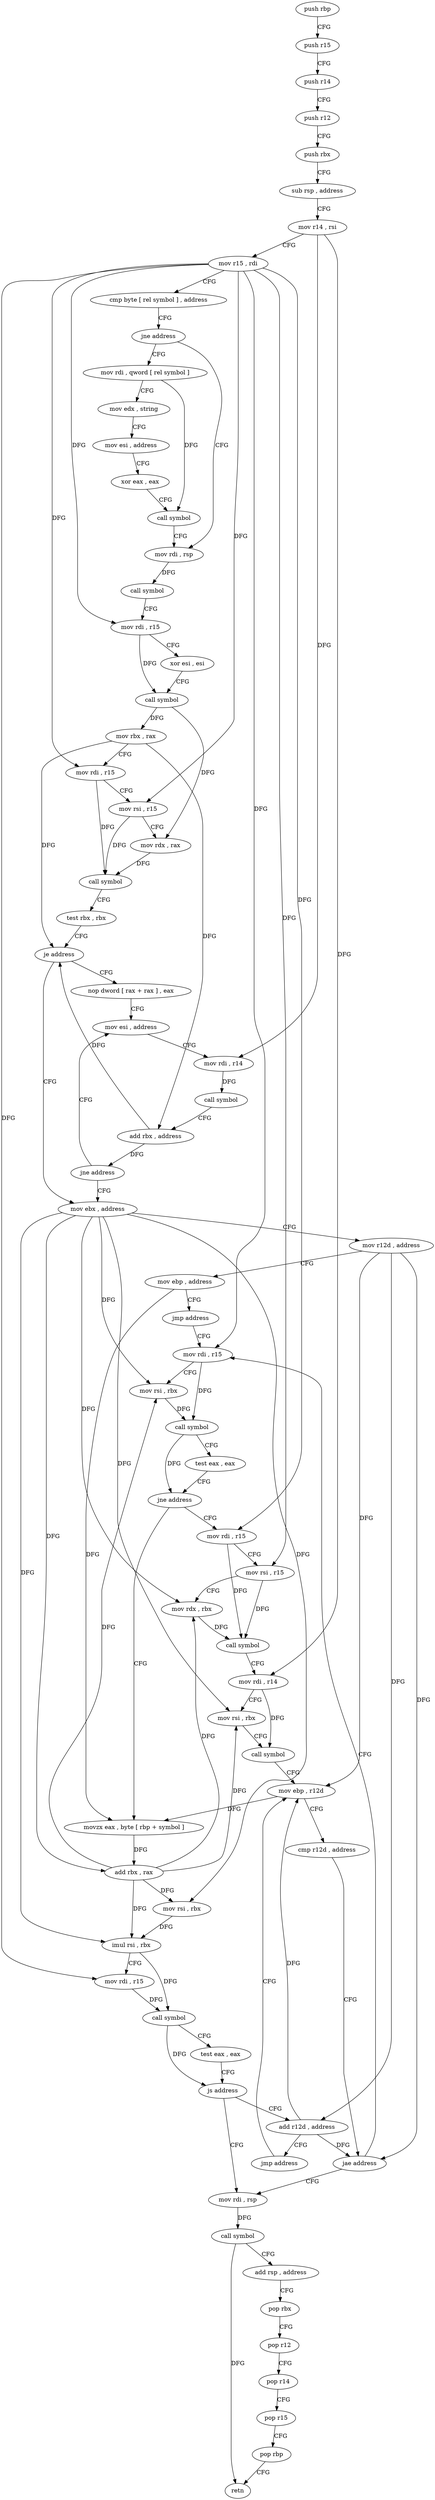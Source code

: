 digraph "func" {
"4214512" [label = "push rbp" ]
"4214513" [label = "push r15" ]
"4214515" [label = "push r14" ]
"4214517" [label = "push r12" ]
"4214519" [label = "push rbx" ]
"4214520" [label = "sub rsp , address" ]
"4214524" [label = "mov r14 , rsi" ]
"4214527" [label = "mov r15 , rdi" ]
"4214530" [label = "cmp byte [ rel symbol ] , address" ]
"4214537" [label = "jne address" ]
"4214563" [label = "mov rdi , rsp" ]
"4214539" [label = "mov rdi , qword [ rel symbol ]" ]
"4214566" [label = "call symbol" ]
"4214571" [label = "mov rdi , r15" ]
"4214574" [label = "xor esi , esi" ]
"4214576" [label = "call symbol" ]
"4214581" [label = "mov rbx , rax" ]
"4214584" [label = "mov rdi , r15" ]
"4214587" [label = "mov rsi , r15" ]
"4214590" [label = "mov rdx , rax" ]
"4214593" [label = "call symbol" ]
"4214598" [label = "test rbx , rbx" ]
"4214601" [label = "je address" ]
"4214627" [label = "mov ebx , address" ]
"4214603" [label = "nop dword [ rax + rax ] , eax" ]
"4214546" [label = "mov edx , string" ]
"4214551" [label = "mov esi , address" ]
"4214556" [label = "xor eax , eax" ]
"4214558" [label = "call symbol" ]
"4214632" [label = "mov r12d , address" ]
"4214638" [label = "mov ebp , address" ]
"4214643" [label = "jmp address" ]
"4214693" [label = "mov rdi , r15" ]
"4214608" [label = "mov esi , address" ]
"4214696" [label = "mov rsi , rbx" ]
"4214699" [label = "call symbol" ]
"4214704" [label = "test eax , eax" ]
"4214706" [label = "jne address" ]
"4214656" [label = "mov rdi , r15" ]
"4214708" [label = "movzx eax , byte [ rbp + symbol ]" ]
"4214613" [label = "mov rdi , r14" ]
"4214616" [label = "call symbol" ]
"4214621" [label = "add rbx , address" ]
"4214625" [label = "jne address" ]
"4214659" [label = "mov rsi , r15" ]
"4214662" [label = "mov rdx , rbx" ]
"4214665" [label = "call symbol" ]
"4214670" [label = "mov rdi , r14" ]
"4214673" [label = "mov rsi , rbx" ]
"4214676" [label = "call symbol" ]
"4214681" [label = "mov ebp , r12d" ]
"4214715" [label = "add rbx , rax" ]
"4214718" [label = "mov rsi , rbx" ]
"4214721" [label = "imul rsi , rbx" ]
"4214725" [label = "mov rdi , r15" ]
"4214728" [label = "call symbol" ]
"4214733" [label = "test eax , eax" ]
"4214735" [label = "js address" ]
"4214743" [label = "mov rdi , rsp" ]
"4214737" [label = "add r12d , address" ]
"4214746" [label = "call symbol" ]
"4214751" [label = "add rsp , address" ]
"4214755" [label = "pop rbx" ]
"4214756" [label = "pop r12" ]
"4214758" [label = "pop r14" ]
"4214760" [label = "pop r15" ]
"4214762" [label = "pop rbp" ]
"4214763" [label = "retn" ]
"4214741" [label = "jmp address" ]
"4214684" [label = "cmp r12d , address" ]
"4214691" [label = "jae address" ]
"4214512" -> "4214513" [ label = "CFG" ]
"4214513" -> "4214515" [ label = "CFG" ]
"4214515" -> "4214517" [ label = "CFG" ]
"4214517" -> "4214519" [ label = "CFG" ]
"4214519" -> "4214520" [ label = "CFG" ]
"4214520" -> "4214524" [ label = "CFG" ]
"4214524" -> "4214527" [ label = "CFG" ]
"4214524" -> "4214613" [ label = "DFG" ]
"4214524" -> "4214670" [ label = "DFG" ]
"4214527" -> "4214530" [ label = "CFG" ]
"4214527" -> "4214571" [ label = "DFG" ]
"4214527" -> "4214584" [ label = "DFG" ]
"4214527" -> "4214587" [ label = "DFG" ]
"4214527" -> "4214693" [ label = "DFG" ]
"4214527" -> "4214656" [ label = "DFG" ]
"4214527" -> "4214659" [ label = "DFG" ]
"4214527" -> "4214725" [ label = "DFG" ]
"4214530" -> "4214537" [ label = "CFG" ]
"4214537" -> "4214563" [ label = "CFG" ]
"4214537" -> "4214539" [ label = "CFG" ]
"4214563" -> "4214566" [ label = "DFG" ]
"4214539" -> "4214546" [ label = "CFG" ]
"4214539" -> "4214558" [ label = "DFG" ]
"4214566" -> "4214571" [ label = "CFG" ]
"4214571" -> "4214574" [ label = "CFG" ]
"4214571" -> "4214576" [ label = "DFG" ]
"4214574" -> "4214576" [ label = "CFG" ]
"4214576" -> "4214581" [ label = "DFG" ]
"4214576" -> "4214590" [ label = "DFG" ]
"4214581" -> "4214584" [ label = "CFG" ]
"4214581" -> "4214601" [ label = "DFG" ]
"4214581" -> "4214621" [ label = "DFG" ]
"4214584" -> "4214587" [ label = "CFG" ]
"4214584" -> "4214593" [ label = "DFG" ]
"4214587" -> "4214590" [ label = "CFG" ]
"4214587" -> "4214593" [ label = "DFG" ]
"4214590" -> "4214593" [ label = "DFG" ]
"4214593" -> "4214598" [ label = "CFG" ]
"4214598" -> "4214601" [ label = "CFG" ]
"4214601" -> "4214627" [ label = "CFG" ]
"4214601" -> "4214603" [ label = "CFG" ]
"4214627" -> "4214632" [ label = "CFG" ]
"4214627" -> "4214696" [ label = "DFG" ]
"4214627" -> "4214662" [ label = "DFG" ]
"4214627" -> "4214673" [ label = "DFG" ]
"4214627" -> "4214715" [ label = "DFG" ]
"4214627" -> "4214718" [ label = "DFG" ]
"4214627" -> "4214721" [ label = "DFG" ]
"4214603" -> "4214608" [ label = "CFG" ]
"4214546" -> "4214551" [ label = "CFG" ]
"4214551" -> "4214556" [ label = "CFG" ]
"4214556" -> "4214558" [ label = "CFG" ]
"4214558" -> "4214563" [ label = "CFG" ]
"4214632" -> "4214638" [ label = "CFG" ]
"4214632" -> "4214681" [ label = "DFG" ]
"4214632" -> "4214691" [ label = "DFG" ]
"4214632" -> "4214737" [ label = "DFG" ]
"4214638" -> "4214643" [ label = "CFG" ]
"4214638" -> "4214708" [ label = "DFG" ]
"4214643" -> "4214693" [ label = "CFG" ]
"4214693" -> "4214696" [ label = "CFG" ]
"4214693" -> "4214699" [ label = "DFG" ]
"4214608" -> "4214613" [ label = "CFG" ]
"4214696" -> "4214699" [ label = "DFG" ]
"4214699" -> "4214704" [ label = "CFG" ]
"4214699" -> "4214706" [ label = "DFG" ]
"4214704" -> "4214706" [ label = "CFG" ]
"4214706" -> "4214656" [ label = "CFG" ]
"4214706" -> "4214708" [ label = "CFG" ]
"4214656" -> "4214659" [ label = "CFG" ]
"4214656" -> "4214665" [ label = "DFG" ]
"4214708" -> "4214715" [ label = "DFG" ]
"4214613" -> "4214616" [ label = "DFG" ]
"4214616" -> "4214621" [ label = "CFG" ]
"4214621" -> "4214625" [ label = "DFG" ]
"4214621" -> "4214601" [ label = "DFG" ]
"4214625" -> "4214608" [ label = "CFG" ]
"4214625" -> "4214627" [ label = "CFG" ]
"4214659" -> "4214662" [ label = "CFG" ]
"4214659" -> "4214665" [ label = "DFG" ]
"4214662" -> "4214665" [ label = "DFG" ]
"4214665" -> "4214670" [ label = "CFG" ]
"4214670" -> "4214673" [ label = "CFG" ]
"4214670" -> "4214676" [ label = "DFG" ]
"4214673" -> "4214676" [ label = "CFG" ]
"4214676" -> "4214681" [ label = "CFG" ]
"4214681" -> "4214684" [ label = "CFG" ]
"4214681" -> "4214708" [ label = "DFG" ]
"4214715" -> "4214718" [ label = "DFG" ]
"4214715" -> "4214696" [ label = "DFG" ]
"4214715" -> "4214662" [ label = "DFG" ]
"4214715" -> "4214673" [ label = "DFG" ]
"4214715" -> "4214721" [ label = "DFG" ]
"4214718" -> "4214721" [ label = "DFG" ]
"4214721" -> "4214725" [ label = "CFG" ]
"4214721" -> "4214728" [ label = "DFG" ]
"4214725" -> "4214728" [ label = "DFG" ]
"4214728" -> "4214733" [ label = "CFG" ]
"4214728" -> "4214735" [ label = "DFG" ]
"4214733" -> "4214735" [ label = "CFG" ]
"4214735" -> "4214743" [ label = "CFG" ]
"4214735" -> "4214737" [ label = "CFG" ]
"4214743" -> "4214746" [ label = "DFG" ]
"4214737" -> "4214741" [ label = "CFG" ]
"4214737" -> "4214681" [ label = "DFG" ]
"4214737" -> "4214691" [ label = "DFG" ]
"4214746" -> "4214751" [ label = "CFG" ]
"4214746" -> "4214763" [ label = "DFG" ]
"4214751" -> "4214755" [ label = "CFG" ]
"4214755" -> "4214756" [ label = "CFG" ]
"4214756" -> "4214758" [ label = "CFG" ]
"4214758" -> "4214760" [ label = "CFG" ]
"4214760" -> "4214762" [ label = "CFG" ]
"4214762" -> "4214763" [ label = "CFG" ]
"4214741" -> "4214681" [ label = "CFG" ]
"4214684" -> "4214691" [ label = "CFG" ]
"4214691" -> "4214743" [ label = "CFG" ]
"4214691" -> "4214693" [ label = "CFG" ]
}
